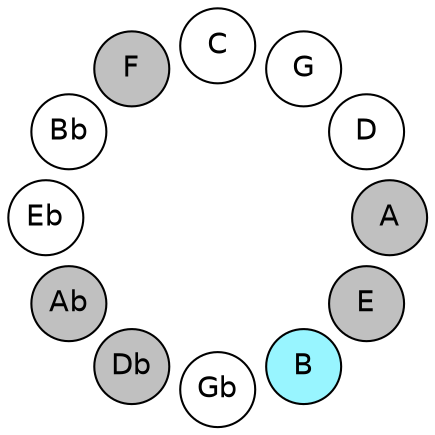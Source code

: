 
graph {

layout = circo;
mindist = .1

node [shape = circle, fontname = Helvetica, margin = 0, style = filled]
edge [style=invis]

subgraph 1 {
	E -- B -- Gb -- Db -- Ab -- Eb -- Bb -- F -- C -- G -- D -- A -- E
}

E [fillcolor = gray];
B [fillcolor = cadetblue1];
Gb [fillcolor = white];
Db [fillcolor = gray];
Ab [fillcolor = gray];
Eb [fillcolor = white];
Bb [fillcolor = white];
F [fillcolor = gray];
C [fillcolor = white];
G [fillcolor = white];
D [fillcolor = white];
A [fillcolor = gray];
}
